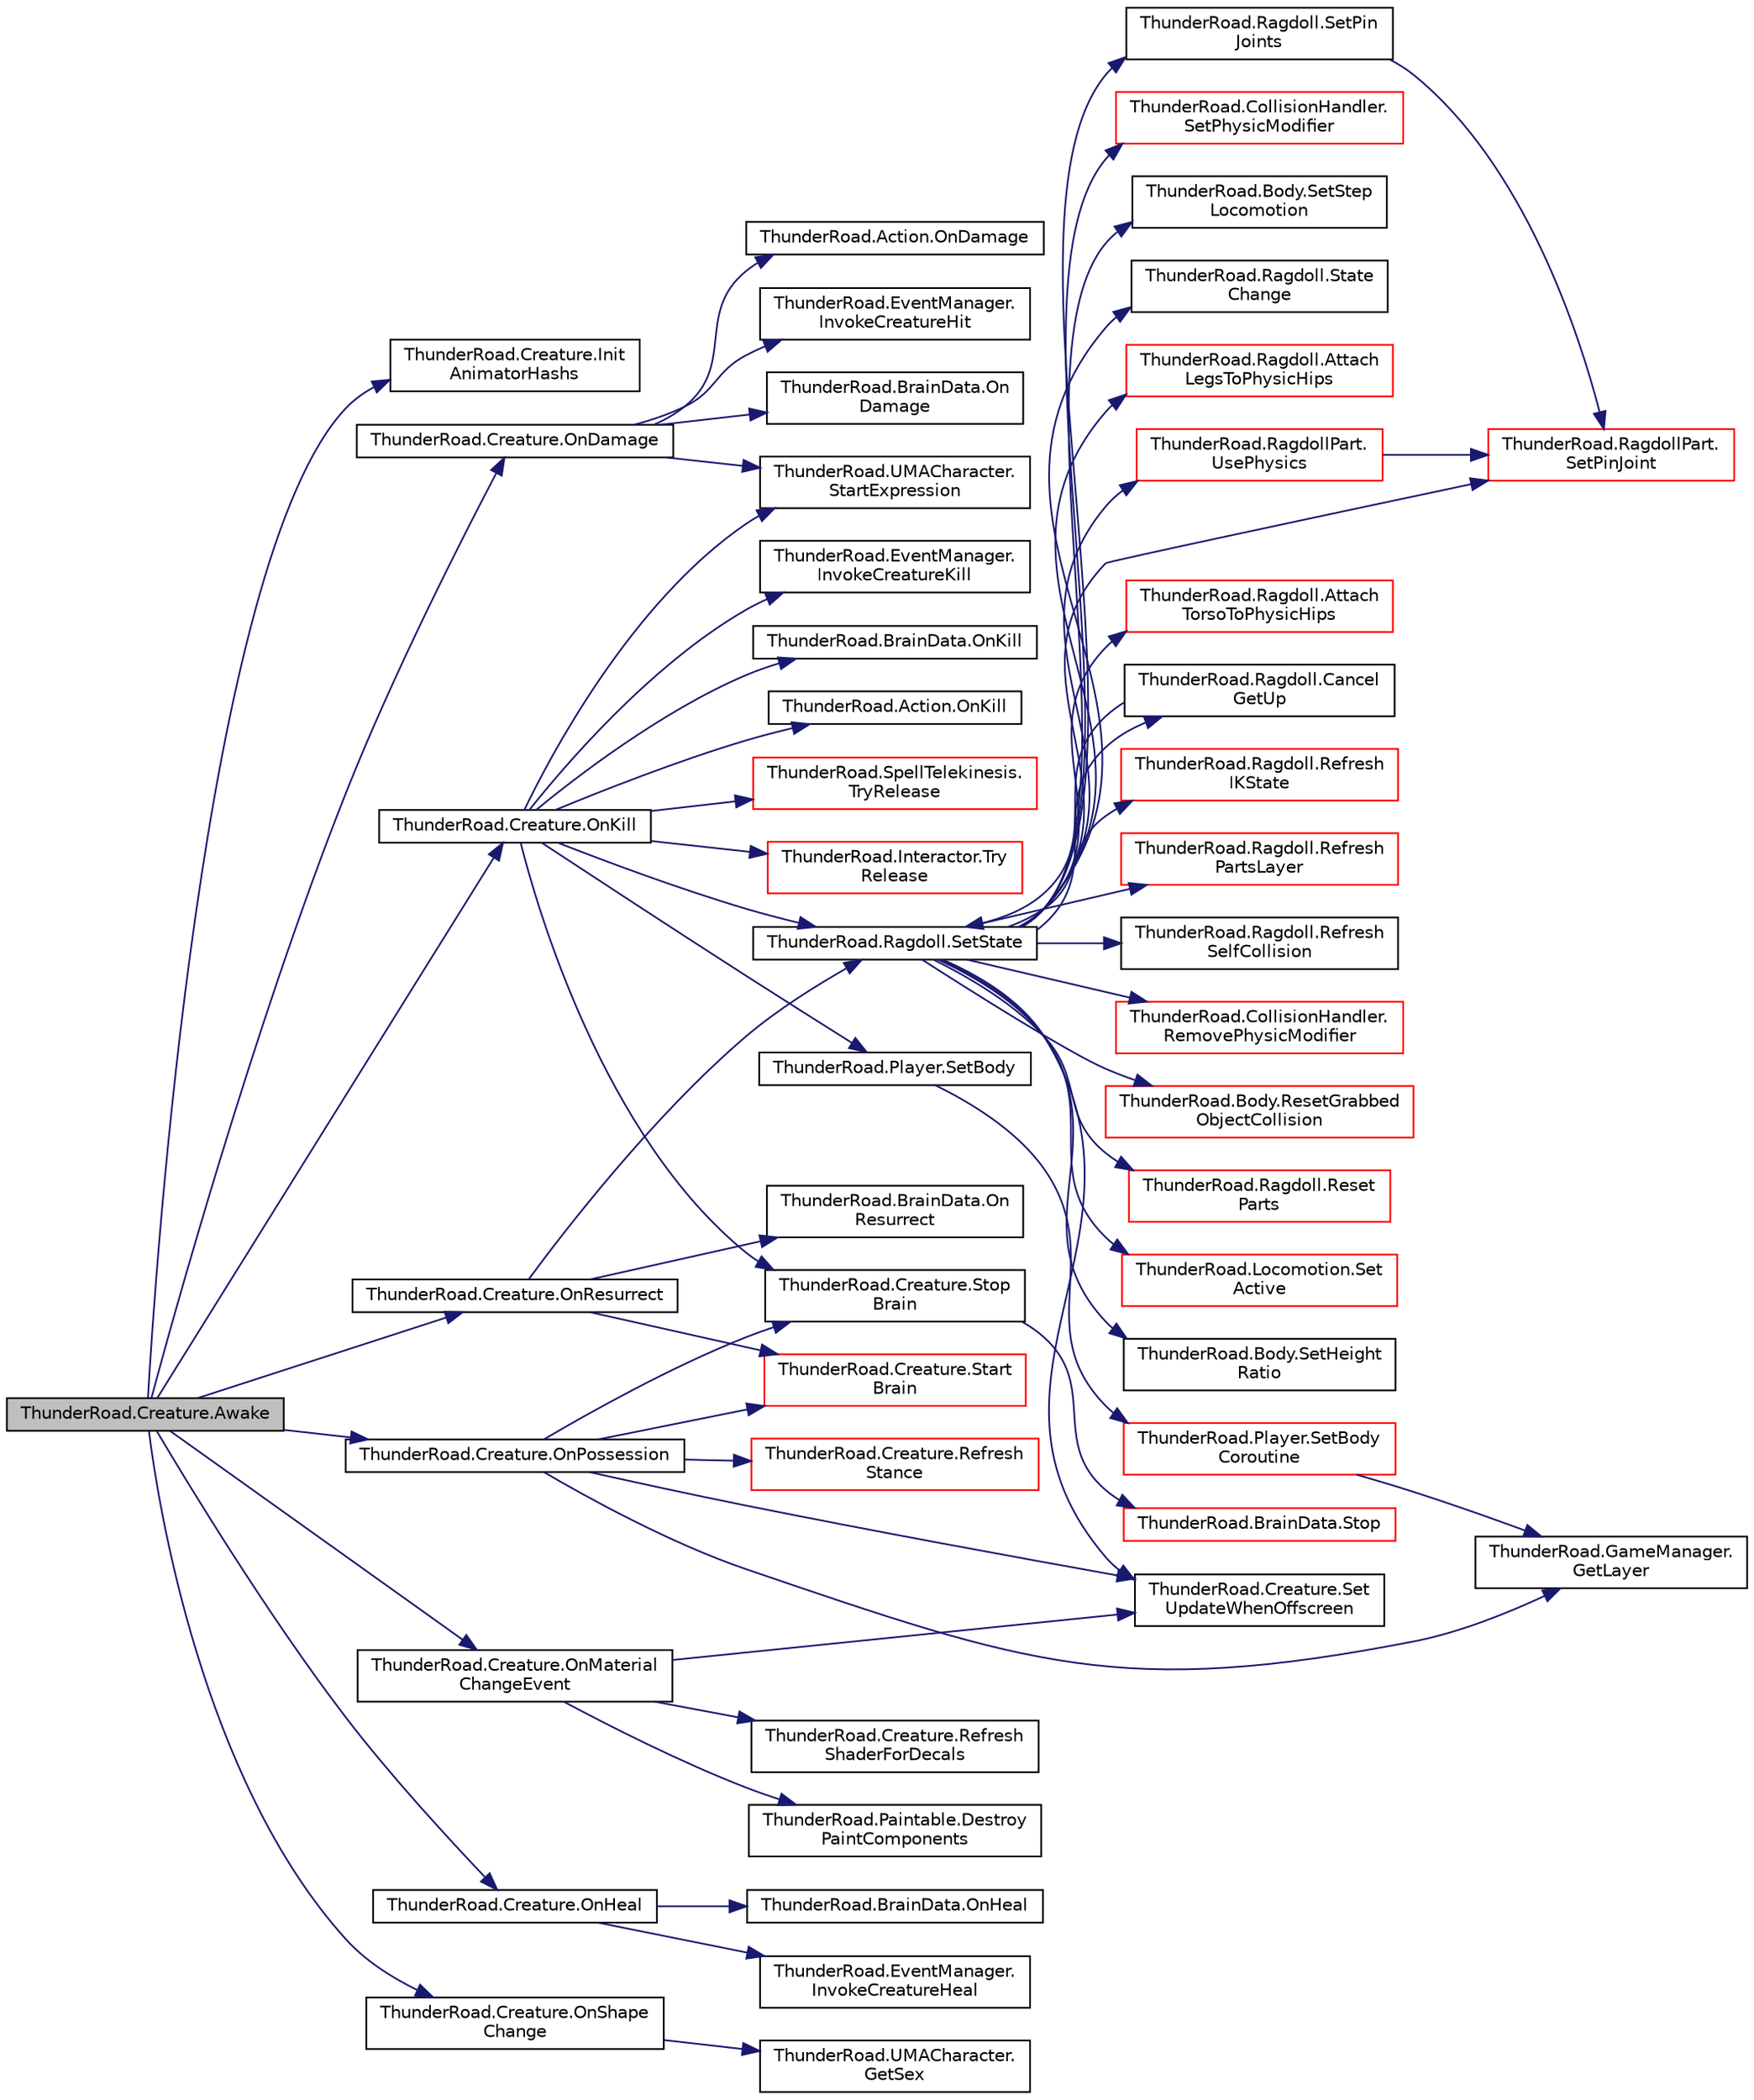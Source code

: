 digraph "ThunderRoad.Creature.Awake"
{
 // LATEX_PDF_SIZE
  edge [fontname="Helvetica",fontsize="10",labelfontname="Helvetica",labelfontsize="10"];
  node [fontname="Helvetica",fontsize="10",shape=record];
  rankdir="LR";
  Node1 [label="ThunderRoad.Creature.Awake",height=0.2,width=0.4,color="black", fillcolor="grey75", style="filled", fontcolor="black",tooltip="Awakes this instance."];
  Node1 -> Node2 [color="midnightblue",fontsize="10",style="solid",fontname="Helvetica"];
  Node2 [label="ThunderRoad.Creature.Init\lAnimatorHashs",height=0.2,width=0.4,color="black", fillcolor="white", style="filled",URL="$class_thunder_road_1_1_creature.html#a35b1a22068f60b0fa1b22488107ac4fe",tooltip="Initializes the animator hashs."];
  Node1 -> Node3 [color="midnightblue",fontsize="10",style="solid",fontname="Helvetica"];
  Node3 [label="ThunderRoad.Creature.OnDamage",height=0.2,width=0.4,color="black", fillcolor="white", style="filled",URL="$class_thunder_road_1_1_creature.html#abfe31c77c7d0cd07bef65849b2f1bdc9",tooltip="Called when [damage]."];
  Node3 -> Node4 [color="midnightblue",fontsize="10",style="solid",fontname="Helvetica"];
  Node4 [label="ThunderRoad.EventManager.\lInvokeCreatureHit",height=0.2,width=0.4,color="black", fillcolor="white", style="filled",URL="$class_thunder_road_1_1_event_manager.html#a23826dd15c0bdcfd5e095c09da5a6512",tooltip="Invokes the creature hit."];
  Node3 -> Node5 [color="midnightblue",fontsize="10",style="solid",fontname="Helvetica"];
  Node5 [label="ThunderRoad.BrainData.On\lDamage",height=0.2,width=0.4,color="black", fillcolor="white", style="filled",URL="$class_thunder_road_1_1_brain_data.html#aa8c8b99342387945fcd7ec1ed243828e",tooltip="Called when [damage]."];
  Node3 -> Node6 [color="midnightblue",fontsize="10",style="solid",fontname="Helvetica"];
  Node6 [label="ThunderRoad.Action.OnDamage",height=0.2,width=0.4,color="black", fillcolor="white", style="filled",URL="$class_thunder_road_1_1_action.html#a9372458fca3a36847d6e1a8fd395c32a",tooltip="Called when [damage]."];
  Node3 -> Node7 [color="midnightblue",fontsize="10",style="solid",fontname="Helvetica"];
  Node7 [label="ThunderRoad.UMACharacter.\lStartExpression",height=0.2,width=0.4,color="black", fillcolor="white", style="filled",URL="$class_thunder_road_1_1_u_m_a_character.html#a4d441e3722f8e675eb226f279b70b094",tooltip=" "];
  Node1 -> Node8 [color="midnightblue",fontsize="10",style="solid",fontname="Helvetica"];
  Node8 [label="ThunderRoad.Creature.OnHeal",height=0.2,width=0.4,color="black", fillcolor="white", style="filled",URL="$class_thunder_road_1_1_creature.html#a9733048a7fe3a076c4a880338eb41468",tooltip="Called when [heal]."];
  Node8 -> Node9 [color="midnightblue",fontsize="10",style="solid",fontname="Helvetica"];
  Node9 [label="ThunderRoad.EventManager.\lInvokeCreatureHeal",height=0.2,width=0.4,color="black", fillcolor="white", style="filled",URL="$class_thunder_road_1_1_event_manager.html#a06cebb7093b115ef5d81a34e8208d5d0",tooltip="Invokes the creature heal."];
  Node8 -> Node10 [color="midnightblue",fontsize="10",style="solid",fontname="Helvetica"];
  Node10 [label="ThunderRoad.BrainData.OnHeal",height=0.2,width=0.4,color="black", fillcolor="white", style="filled",URL="$class_thunder_road_1_1_brain_data.html#a694219203b8365cd17ca61d8fda56b8f",tooltip="Called when [heal]."];
  Node1 -> Node11 [color="midnightblue",fontsize="10",style="solid",fontname="Helvetica"];
  Node11 [label="ThunderRoad.Creature.OnKill",height=0.2,width=0.4,color="black", fillcolor="white", style="filled",URL="$class_thunder_road_1_1_creature.html#aea1ef2cb3169ee442e69eb43cde4db3b",tooltip="Called when [kill]."];
  Node11 -> Node12 [color="midnightblue",fontsize="10",style="solid",fontname="Helvetica"];
  Node12 [label="ThunderRoad.EventManager.\lInvokeCreatureKill",height=0.2,width=0.4,color="black", fillcolor="white", style="filled",URL="$class_thunder_road_1_1_event_manager.html#a767eb41dd5aa4c408b9a7b207ae4ebda",tooltip="Invokes the creature kill."];
  Node11 -> Node13 [color="midnightblue",fontsize="10",style="solid",fontname="Helvetica"];
  Node13 [label="ThunderRoad.BrainData.OnKill",height=0.2,width=0.4,color="black", fillcolor="white", style="filled",URL="$class_thunder_road_1_1_brain_data.html#a65da0bda1805c3f78944c4abc0509996",tooltip="Called when [kill]."];
  Node11 -> Node14 [color="midnightblue",fontsize="10",style="solid",fontname="Helvetica"];
  Node14 [label="ThunderRoad.Action.OnKill",height=0.2,width=0.4,color="black", fillcolor="white", style="filled",URL="$class_thunder_road_1_1_action.html#a8124016b75cd251fdda22000c15a389c",tooltip="Called when [kill]."];
  Node11 -> Node15 [color="midnightblue",fontsize="10",style="solid",fontname="Helvetica"];
  Node15 [label="ThunderRoad.Player.SetBody",height=0.2,width=0.4,color="black", fillcolor="white", style="filled",URL="$class_thunder_road_1_1_player.html#ab422429fdf137125600ff468380e188e",tooltip="Sets the body."];
  Node15 -> Node16 [color="midnightblue",fontsize="10",style="solid",fontname="Helvetica"];
  Node16 [label="ThunderRoad.Player.SetBody\lCoroutine",height=0.2,width=0.4,color="red", fillcolor="white", style="filled",URL="$class_thunder_road_1_1_player.html#a81ee86e0ef9a7b346afe02053b4837f5",tooltip="Sets the body coroutine."];
  Node16 -> Node21 [color="midnightblue",fontsize="10",style="solid",fontname="Helvetica"];
  Node21 [label="ThunderRoad.GameManager.\lGetLayer",height=0.2,width=0.4,color="black", fillcolor="white", style="filled",URL="$class_thunder_road_1_1_game_manager.html#a4b7e3521ff92f30374062207b6e30352",tooltip="Gets the layer."];
  Node11 -> Node37 [color="midnightblue",fontsize="10",style="solid",fontname="Helvetica"];
  Node37 [label="ThunderRoad.Ragdoll.SetState",height=0.2,width=0.4,color="black", fillcolor="white", style="filled",URL="$class_thunder_road_1_1_ragdoll.html#abaf0aa19c9d52673dab97571d5c8a6bb",tooltip="Sets the state."];
  Node37 -> Node38 [color="midnightblue",fontsize="10",style="solid",fontname="Helvetica"];
  Node38 [label="ThunderRoad.Ragdoll.Attach\lLegsToPhysicHips",height=0.2,width=0.4,color="red", fillcolor="white", style="filled",URL="$class_thunder_road_1_1_ragdoll.html#aae485214f61f6621115b297768be6cb0",tooltip="Attaches the legs to physic hips."];
  Node37 -> Node40 [color="midnightblue",fontsize="10",style="solid",fontname="Helvetica"];
  Node40 [label="ThunderRoad.Ragdoll.Attach\lTorsoToPhysicHips",height=0.2,width=0.4,color="red", fillcolor="white", style="filled",URL="$class_thunder_road_1_1_ragdoll.html#ae5d17dc6143f0c66d2fc2927a9f0c7c2",tooltip="Attaches the torso to physic hips."];
  Node37 -> Node41 [color="midnightblue",fontsize="10",style="solid",fontname="Helvetica"];
  Node41 [label="ThunderRoad.Ragdoll.Cancel\lGetUp",height=0.2,width=0.4,color="black", fillcolor="white", style="filled",URL="$class_thunder_road_1_1_ragdoll.html#a610ecf254c36c8406ec58cdb10c2d186",tooltip="Cancels the get up."];
  Node41 -> Node37 [color="midnightblue",fontsize="10",style="solid",fontname="Helvetica"];
  Node37 -> Node27 [color="midnightblue",fontsize="10",style="solid",fontname="Helvetica"];
  Node27 [label="ThunderRoad.Ragdoll.Refresh\lIKState",height=0.2,width=0.4,color="red", fillcolor="white", style="filled",URL="$class_thunder_road_1_1_ragdoll.html#a4a2919a73a4b441770329465e888fefa",tooltip="Refreshes the state of the ik."];
  Node37 -> Node42 [color="midnightblue",fontsize="10",style="solid",fontname="Helvetica"];
  Node42 [label="ThunderRoad.Ragdoll.Refresh\lPartsLayer",height=0.2,width=0.4,color="red", fillcolor="white", style="filled",URL="$class_thunder_road_1_1_ragdoll.html#a719a7e98fd6b50c533792238826b5fa8",tooltip="Refreshes the parts layer."];
  Node37 -> Node44 [color="midnightblue",fontsize="10",style="solid",fontname="Helvetica"];
  Node44 [label="ThunderRoad.Ragdoll.Refresh\lSelfCollision",height=0.2,width=0.4,color="black", fillcolor="white", style="filled",URL="$class_thunder_road_1_1_ragdoll.html#abce0604b71b43c97655a3596466fd485",tooltip="Refreshes the self collision."];
  Node37 -> Node45 [color="midnightblue",fontsize="10",style="solid",fontname="Helvetica"];
  Node45 [label="ThunderRoad.CollisionHandler.\lRemovePhysicModifier",height=0.2,width=0.4,color="red", fillcolor="white", style="filled",URL="$class_thunder_road_1_1_collision_handler.html#a0c22ab9a8eb20a0e65373f111b93362c",tooltip="Removes the physic modifier."];
  Node37 -> Node47 [color="midnightblue",fontsize="10",style="solid",fontname="Helvetica"];
  Node47 [label="ThunderRoad.Body.ResetGrabbed\lObjectCollision",height=0.2,width=0.4,color="red", fillcolor="white", style="filled",URL="$class_thunder_road_1_1_body.html#ab1d0dcd5e0e4c172380d9e7f2ebf701d",tooltip="Resets the grabbed object collision."];
  Node37 -> Node58 [color="midnightblue",fontsize="10",style="solid",fontname="Helvetica"];
  Node58 [label="ThunderRoad.Ragdoll.Reset\lParts",height=0.2,width=0.4,color="red", fillcolor="white", style="filled",URL="$class_thunder_road_1_1_ragdoll.html#a5fff33c54cb29b07133773f1c974d4b4",tooltip="Resets the parts."];
  Node37 -> Node29 [color="midnightblue",fontsize="10",style="solid",fontname="Helvetica"];
  Node29 [label="ThunderRoad.Locomotion.Set\lActive",height=0.2,width=0.4,color="red", fillcolor="white", style="filled",URL="$class_thunder_road_1_1_locomotion.html#a42376933acd3a910da0bf5ca6f8f0cff",tooltip="Sets the active."];
  Node37 -> Node62 [color="midnightblue",fontsize="10",style="solid",fontname="Helvetica"];
  Node62 [label="ThunderRoad.Body.SetHeight\lRatio",height=0.2,width=0.4,color="black", fillcolor="white", style="filled",URL="$class_thunder_road_1_1_body.html#a00f22e177ab021c3f081fc1d5eef733b",tooltip="Sets the height ratio."];
  Node37 -> Node63 [color="midnightblue",fontsize="10",style="solid",fontname="Helvetica"];
  Node63 [label="ThunderRoad.CollisionHandler.\lSetPhysicModifier",height=0.2,width=0.4,color="red", fillcolor="white", style="filled",URL="$class_thunder_road_1_1_collision_handler.html#afcf812201464805f2f65e4cdc3213134",tooltip="Sets the physic modifier."];
  Node37 -> Node65 [color="midnightblue",fontsize="10",style="solid",fontname="Helvetica"];
  Node65 [label="ThunderRoad.RagdollPart.\lSetPinJoint",height=0.2,width=0.4,color="red", fillcolor="white", style="filled",URL="$class_thunder_road_1_1_ragdoll_part.html#a21d4dd742aa88857e741c620986131be",tooltip="Sets the pin joint."];
  Node37 -> Node68 [color="midnightblue",fontsize="10",style="solid",fontname="Helvetica"];
  Node68 [label="ThunderRoad.Ragdoll.SetPin\lJoints",height=0.2,width=0.4,color="black", fillcolor="white", style="filled",URL="$class_thunder_road_1_1_ragdoll.html#ad0a24bd0ceafdce99b22b714a541547e",tooltip="Sets the pin joints."];
  Node68 -> Node65 [color="midnightblue",fontsize="10",style="solid",fontname="Helvetica"];
  Node37 -> Node69 [color="midnightblue",fontsize="10",style="solid",fontname="Helvetica"];
  Node69 [label="ThunderRoad.Body.SetStep\lLocomotion",height=0.2,width=0.4,color="black", fillcolor="white", style="filled",URL="$class_thunder_road_1_1_body.html#a1e839fc506c9973e8223968aa71558ae",tooltip="Sets the step locomotion."];
  Node37 -> Node70 [color="midnightblue",fontsize="10",style="solid",fontname="Helvetica"];
  Node70 [label="ThunderRoad.Creature.Set\lUpdateWhenOffscreen",height=0.2,width=0.4,color="black", fillcolor="white", style="filled",URL="$class_thunder_road_1_1_creature.html#a5d2afee4466c232a3af2243182da6469",tooltip="Sets the update when offscreen."];
  Node37 -> Node71 [color="midnightblue",fontsize="10",style="solid",fontname="Helvetica"];
  Node71 [label="ThunderRoad.Ragdoll.State\lChange",height=0.2,width=0.4,color="black", fillcolor="white", style="filled",URL="$class_thunder_road_1_1_ragdoll.html#aacebc872342f4a8d8f7dae8185334575",tooltip="Delegate StateChange"];
  Node37 -> Node72 [color="midnightblue",fontsize="10",style="solid",fontname="Helvetica"];
  Node72 [label="ThunderRoad.RagdollPart.\lUsePhysics",height=0.2,width=0.4,color="red", fillcolor="white", style="filled",URL="$class_thunder_road_1_1_ragdoll_part.html#aafbc151528ac9b0256b7eace518fdf7f",tooltip="Uses the physics."];
  Node72 -> Node65 [color="midnightblue",fontsize="10",style="solid",fontname="Helvetica"];
  Node11 -> Node7 [color="midnightblue",fontsize="10",style="solid",fontname="Helvetica"];
  Node11 -> Node77 [color="midnightblue",fontsize="10",style="solid",fontname="Helvetica"];
  Node77 [label="ThunderRoad.Creature.Stop\lBrain",height=0.2,width=0.4,color="black", fillcolor="white", style="filled",URL="$class_thunder_road_1_1_creature.html#a58bf488bd21fad1f99f06dd88f30a43b",tooltip="Stops the brain."];
  Node77 -> Node78 [color="midnightblue",fontsize="10",style="solid",fontname="Helvetica"];
  Node78 [label="ThunderRoad.BrainData.Stop",height=0.2,width=0.4,color="red", fillcolor="white", style="filled",URL="$class_thunder_road_1_1_brain_data.html#a88521e1da551a8cfeaa08b3592959de5",tooltip="Stops this instance."];
  Node11 -> Node80 [color="midnightblue",fontsize="10",style="solid",fontname="Helvetica"];
  Node80 [label="ThunderRoad.SpellTelekinesis.\lTryRelease",height=0.2,width=0.4,color="red", fillcolor="white", style="filled",URL="$class_thunder_road_1_1_spell_telekinesis.html#a7bdbcedcad4520550081bbe13f9d3105",tooltip="Tries the release."];
  Node11 -> Node107 [color="midnightblue",fontsize="10",style="solid",fontname="Helvetica"];
  Node107 [label="ThunderRoad.Interactor.Try\lRelease",height=0.2,width=0.4,color="red", fillcolor="white", style="filled",URL="$class_thunder_road_1_1_interactor.html#a4bb88f3627a0418a57b4afcd7742df68",tooltip="Tries the release."];
  Node1 -> Node130 [color="midnightblue",fontsize="10",style="solid",fontname="Helvetica"];
  Node130 [label="ThunderRoad.Creature.OnMaterial\lChangeEvent",height=0.2,width=0.4,color="black", fillcolor="white", style="filled",URL="$class_thunder_road_1_1_creature.html#a47d4fd7aca3a7848e7764b9822f2556a",tooltip="Called when [material change event]."];
  Node130 -> Node131 [color="midnightblue",fontsize="10",style="solid",fontname="Helvetica"];
  Node131 [label="ThunderRoad.Paintable.Destroy\lPaintComponents",height=0.2,width=0.4,color="black", fillcolor="white", style="filled",URL="$class_thunder_road_1_1_paintable.html#a9d7e095ae02ebf35fdfd7043db08cacd",tooltip="Destroys the paint components."];
  Node130 -> Node132 [color="midnightblue",fontsize="10",style="solid",fontname="Helvetica"];
  Node132 [label="ThunderRoad.Creature.Refresh\lShaderForDecals",height=0.2,width=0.4,color="black", fillcolor="white", style="filled",URL="$class_thunder_road_1_1_creature.html#a92025862a7ad44c7c1ae1eac71249d4f",tooltip="Refreshes the shader for decals."];
  Node130 -> Node70 [color="midnightblue",fontsize="10",style="solid",fontname="Helvetica"];
  Node1 -> Node133 [color="midnightblue",fontsize="10",style="solid",fontname="Helvetica"];
  Node133 [label="ThunderRoad.Creature.OnPossession",height=0.2,width=0.4,color="black", fillcolor="white", style="filled",URL="$class_thunder_road_1_1_creature.html#a4e715a1a73d83f396ba59cf999be320c",tooltip="Called when [possession]."];
  Node133 -> Node21 [color="midnightblue",fontsize="10",style="solid",fontname="Helvetica"];
  Node133 -> Node134 [color="midnightblue",fontsize="10",style="solid",fontname="Helvetica"];
  Node134 [label="ThunderRoad.Creature.Refresh\lStance",height=0.2,width=0.4,color="red", fillcolor="white", style="filled",URL="$class_thunder_road_1_1_creature.html#a8459069890f82398cc10c17dd8761d4e",tooltip="Refreshes the stance."];
  Node133 -> Node70 [color="midnightblue",fontsize="10",style="solid",fontname="Helvetica"];
  Node133 -> Node138 [color="midnightblue",fontsize="10",style="solid",fontname="Helvetica"];
  Node138 [label="ThunderRoad.Creature.Start\lBrain",height=0.2,width=0.4,color="red", fillcolor="white", style="filled",URL="$class_thunder_road_1_1_creature.html#a4e88ae34a0d0dd09131440c10c8c0552",tooltip="Starts the brain."];
  Node133 -> Node77 [color="midnightblue",fontsize="10",style="solid",fontname="Helvetica"];
  Node1 -> Node141 [color="midnightblue",fontsize="10",style="solid",fontname="Helvetica"];
  Node141 [label="ThunderRoad.Creature.OnResurrect",height=0.2,width=0.4,color="black", fillcolor="white", style="filled",URL="$class_thunder_road_1_1_creature.html#ade101a896df5bdb28966438a09ffc4a0",tooltip="Called when [resurrect]."];
  Node141 -> Node142 [color="midnightblue",fontsize="10",style="solid",fontname="Helvetica"];
  Node142 [label="ThunderRoad.BrainData.On\lResurrect",height=0.2,width=0.4,color="black", fillcolor="white", style="filled",URL="$class_thunder_road_1_1_brain_data.html#ab3cac96e2100782090862e315f0f4bd8",tooltip="Called when [resurrect]."];
  Node141 -> Node37 [color="midnightblue",fontsize="10",style="solid",fontname="Helvetica"];
  Node141 -> Node138 [color="midnightblue",fontsize="10",style="solid",fontname="Helvetica"];
  Node1 -> Node143 [color="midnightblue",fontsize="10",style="solid",fontname="Helvetica"];
  Node143 [label="ThunderRoad.Creature.OnShape\lChange",height=0.2,width=0.4,color="black", fillcolor="white", style="filled",URL="$class_thunder_road_1_1_creature.html#a0fd10f335f93efbd0576661fa74e4011",tooltip="Called when [shape change]."];
  Node143 -> Node144 [color="midnightblue",fontsize="10",style="solid",fontname="Helvetica"];
  Node144 [label="ThunderRoad.UMACharacter.\lGetSex",height=0.2,width=0.4,color="black", fillcolor="white", style="filled",URL="$class_thunder_road_1_1_u_m_a_character.html#ae5cd985fd2dcbc70ec4da1f778e4c16d",tooltip="Gets the sex."];
}
